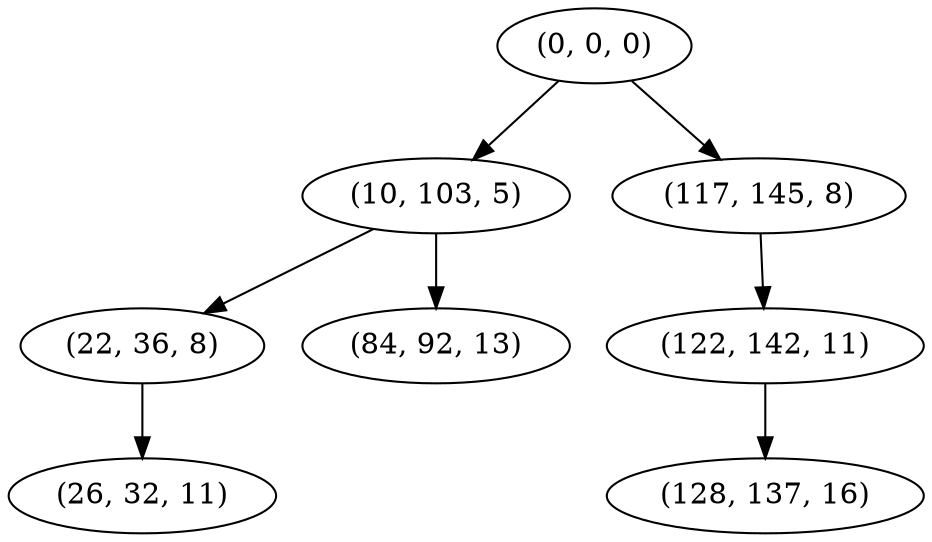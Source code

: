 digraph tree {
    "(0, 0, 0)";
    "(10, 103, 5)";
    "(22, 36, 8)";
    "(26, 32, 11)";
    "(84, 92, 13)";
    "(117, 145, 8)";
    "(122, 142, 11)";
    "(128, 137, 16)";
    "(0, 0, 0)" -> "(10, 103, 5)";
    "(0, 0, 0)" -> "(117, 145, 8)";
    "(10, 103, 5)" -> "(22, 36, 8)";
    "(10, 103, 5)" -> "(84, 92, 13)";
    "(22, 36, 8)" -> "(26, 32, 11)";
    "(117, 145, 8)" -> "(122, 142, 11)";
    "(122, 142, 11)" -> "(128, 137, 16)";
}
